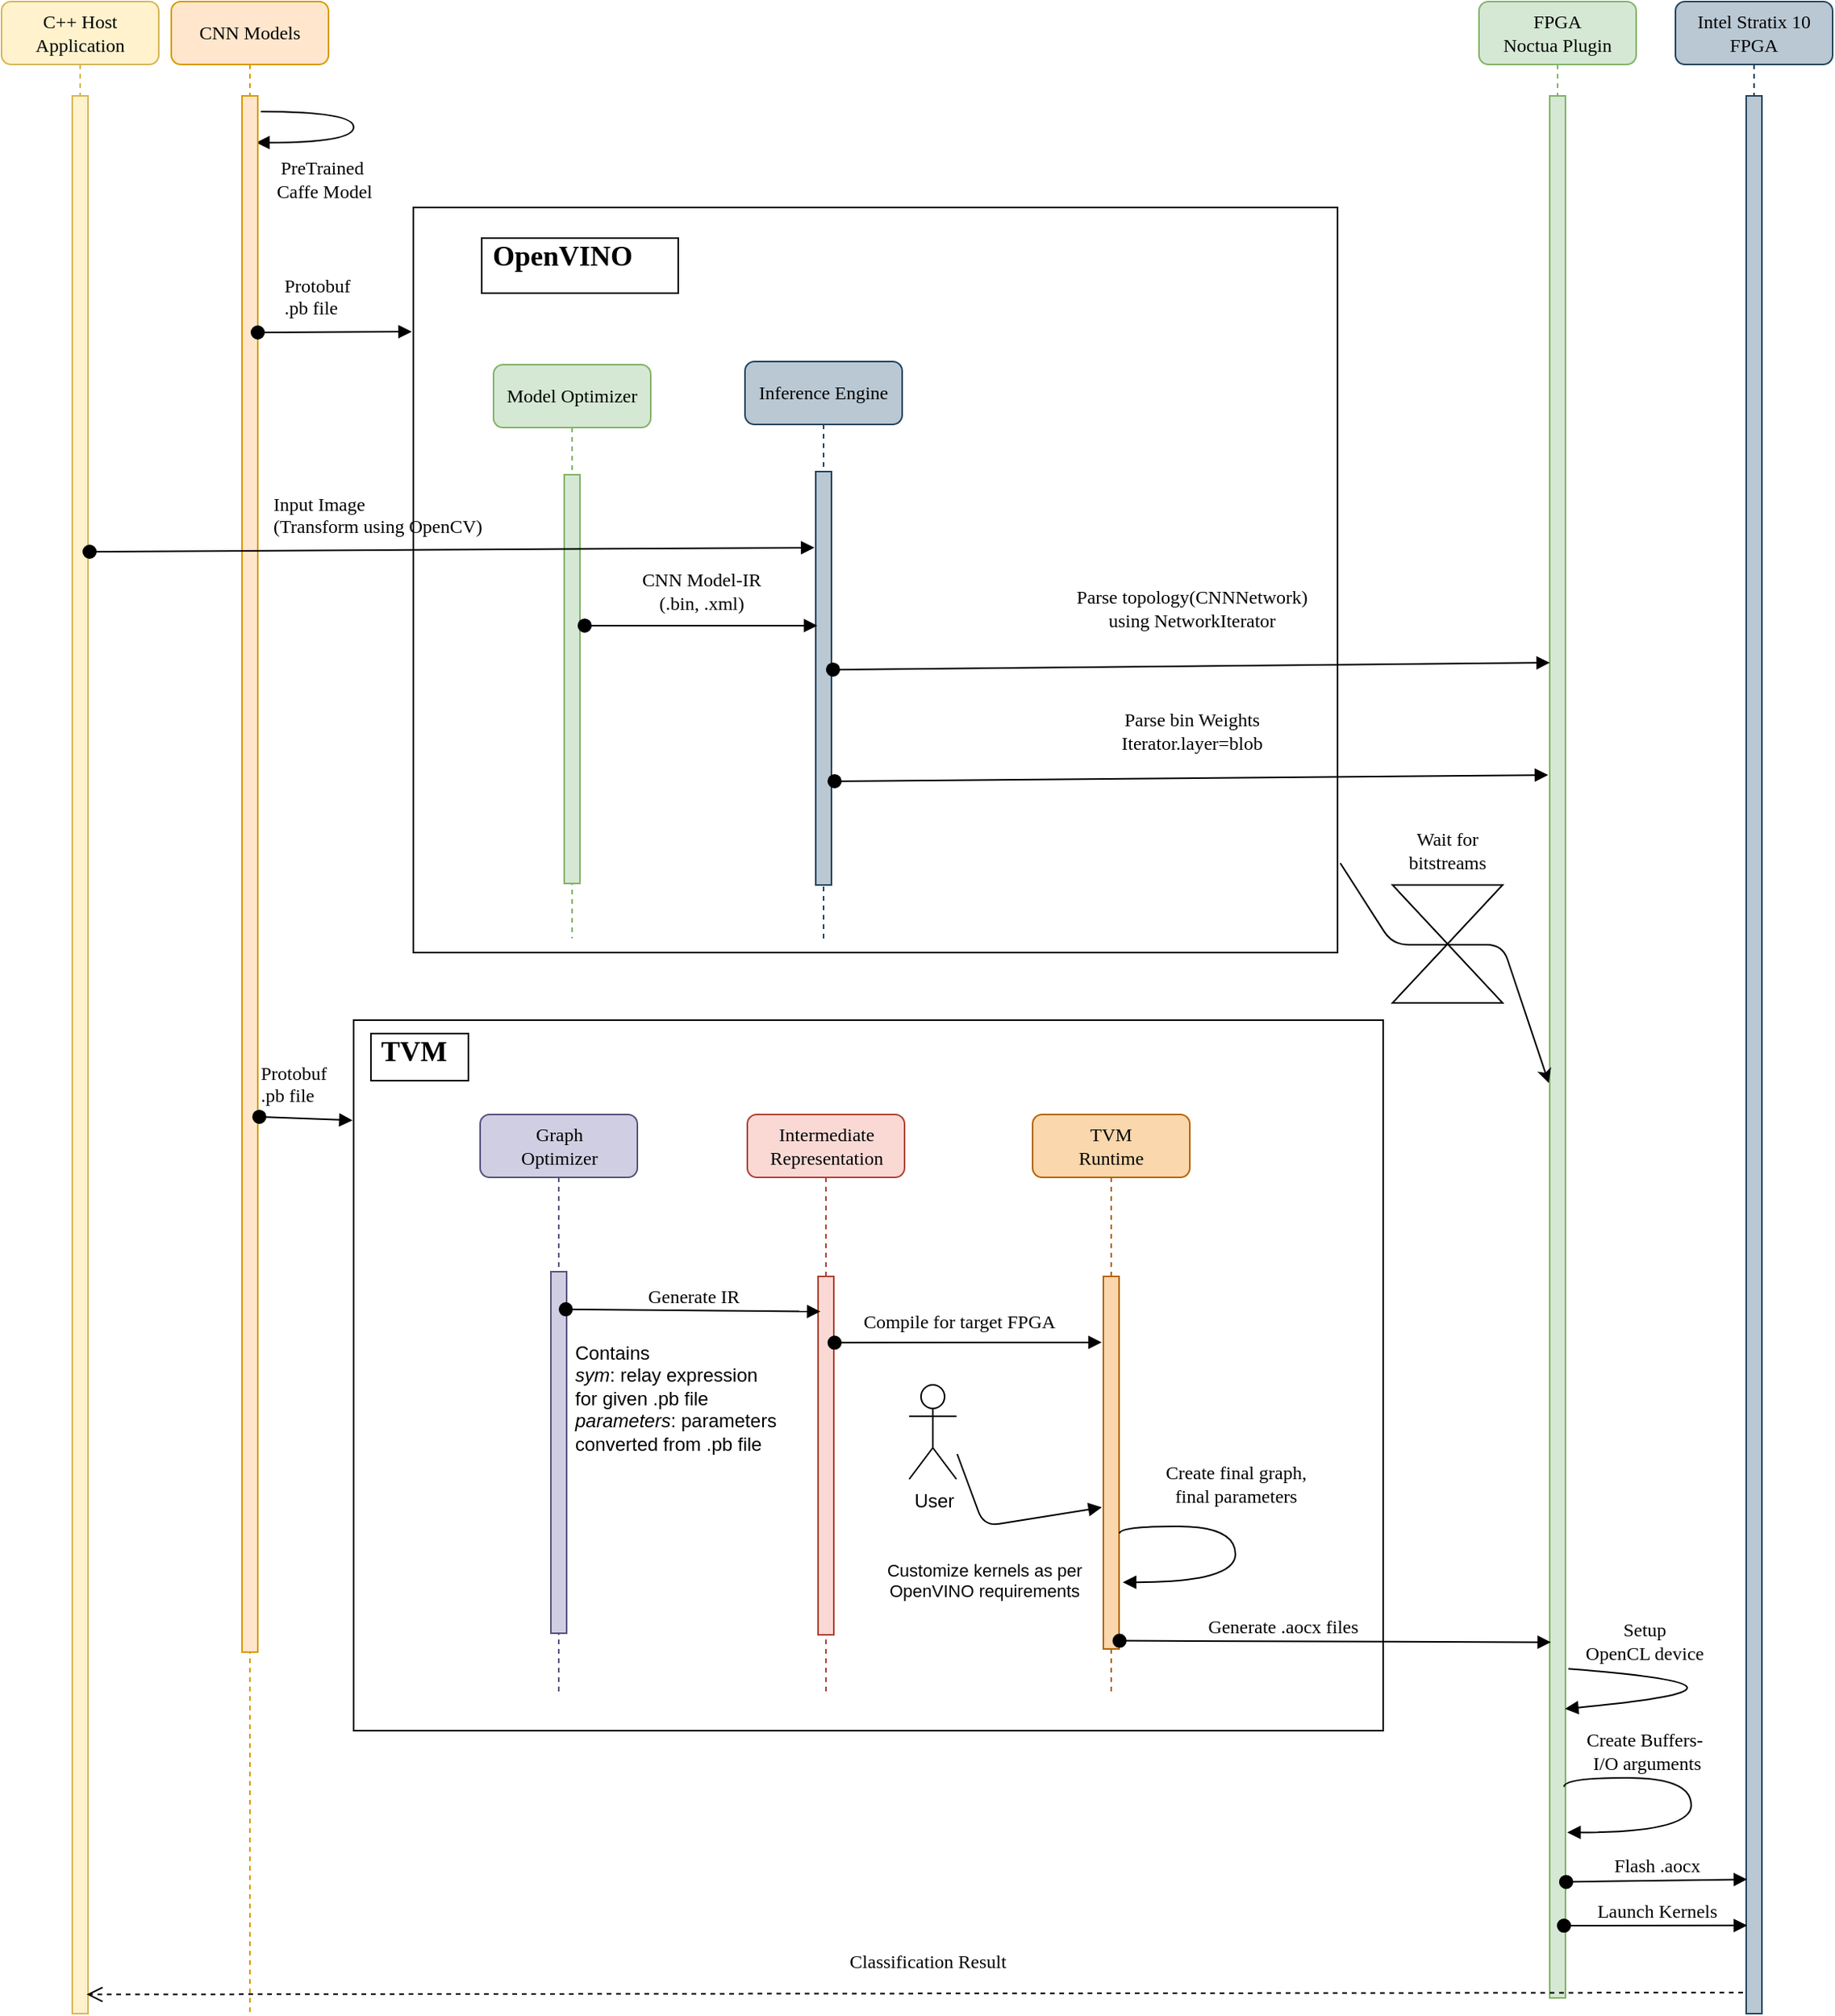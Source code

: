 <mxfile version="12.0.3" type="device" pages="1"><diagram name="Page-1" id="13e1069c-82ec-6db2-03f1-153e76fe0fe0"><mxGraphModel dx="1316" dy="990" grid="1" gridSize="10" guides="1" tooltips="1" connect="1" arrows="1" fold="1" page="1" pageScale="1" pageWidth="1100" pageHeight="850" background="#ffffff" math="0" shadow="0"><root><mxCell id="0"/><mxCell id="1" parent="0"/><mxCell id="7baba1c4bc27f4b0-2" value="CNN Models" style="shape=umlLifeline;perimeter=lifelinePerimeter;whiteSpace=wrap;html=1;container=1;collapsible=0;recursiveResize=0;outlineConnect=0;rounded=1;shadow=0;comic=0;labelBackgroundColor=none;strokeColor=#d79b00;strokeWidth=1;fillColor=#ffe6cc;fontFamily=Verdana;fontSize=12;align=center;" parent="1" vertex="1"><mxGeometry x="113" y="30" width="100" height="1280" as="geometry"/></mxCell><mxCell id="g6lhivsEpM_lm4EANCUR-20" value="&lt;font style=&quot;font-size: 12px&quot;&gt;PreTrained&amp;nbsp;&lt;br&gt;Caffe Model&lt;/font&gt;" style="html=1;verticalAlign=bottom;endArrow=block;labelBackgroundColor=none;fontFamily=Verdana;fontSize=12;elbow=vertical;edgeStyle=orthogonalEdgeStyle;curved=1;entryX=0.9;entryY=0.03;entryDx=0;entryDy=0;entryPerimeter=0;" parent="7baba1c4bc27f4b0-2" target="7baba1c4bc27f4b0-10" edge="1"><mxGeometry x="0.39" y="40" relative="1" as="geometry"><mxPoint x="57" y="70" as="sourcePoint"/><mxPoint x="61.5" y="179" as="targetPoint"/><Array as="points"><mxPoint x="116" y="70"/><mxPoint x="116" y="90"/></Array><mxPoint as="offset"/></mxGeometry></mxCell><mxCell id="7baba1c4bc27f4b0-10" value="" style="html=1;points=[];perimeter=orthogonalPerimeter;rounded=0;shadow=0;comic=0;labelBackgroundColor=none;strokeColor=#d79b00;strokeWidth=1;fillColor=#ffe6cc;fontFamily=Verdana;fontSize=12;align=center;" parent="7baba1c4bc27f4b0-2" vertex="1"><mxGeometry x="45" y="60" width="10" height="990" as="geometry"/></mxCell><mxCell id="7baba1c4bc27f4b0-5" value="FPGA&lt;br&gt;Noctua Plugin" style="shape=umlLifeline;perimeter=lifelinePerimeter;whiteSpace=wrap;html=1;container=1;collapsible=0;recursiveResize=0;outlineConnect=0;rounded=1;shadow=0;comic=0;labelBackgroundColor=none;strokeColor=#82b366;strokeWidth=1;fillColor=#d5e8d4;fontFamily=Verdana;fontSize=12;align=center;" parent="1" vertex="1"><mxGeometry x="945" y="30" width="100" height="1270" as="geometry"/></mxCell><mxCell id="7baba1c4bc27f4b0-22" value="" style="html=1;points=[];perimeter=orthogonalPerimeter;rounded=0;shadow=0;comic=0;labelBackgroundColor=none;strokeColor=#82b366;strokeWidth=1;fillColor=#d5e8d4;fontFamily=Verdana;fontSize=12;align=center;" parent="7baba1c4bc27f4b0-5" vertex="1"><mxGeometry x="45" y="60" width="10" height="1210" as="geometry"/></mxCell><mxCell id="1Hu1JdSO4Mwor8eRwAM3-183" value="Setup &lt;br&gt;OpenCL device&lt;br&gt;" style="html=1;verticalAlign=bottom;endArrow=block;labelBackgroundColor=none;fontFamily=Verdana;fontSize=12;elbow=vertical;edgeStyle=orthogonalEdgeStyle;curved=1;exitX=1.183;exitY=0.827;exitDx=0;exitDy=0;exitPerimeter=0;entryX=0.976;entryY=0.848;entryDx=0;entryDy=0;entryPerimeter=0;" parent="7baba1c4bc27f4b0-5" source="7baba1c4bc27f4b0-22" target="7baba1c4bc27f4b0-22" edge="1"><mxGeometry x="-0.679" y="4" relative="1" as="geometry"><mxPoint x="75" y="1100" as="sourcePoint"/><mxPoint x="75" y="1133.793" as="targetPoint"/><Array as="points"><mxPoint x="205" y="1072"/></Array><mxPoint as="offset"/></mxGeometry></mxCell><mxCell id="1Hu1JdSO4Mwor8eRwAM3-184" value="Create Buffers-&lt;br&gt;&amp;nbsp;I/O arguments&lt;br&gt;" style="html=1;verticalAlign=bottom;endArrow=block;labelBackgroundColor=none;fontFamily=Verdana;fontSize=12;elbow=vertical;edgeStyle=orthogonalEdgeStyle;curved=1;exitX=0.907;exitY=0.889;exitDx=0;exitDy=0;exitPerimeter=0;entryX=1.114;entryY=0.913;entryDx=0;entryDy=0;entryPerimeter=0;" parent="7baba1c4bc27f4b0-5" source="7baba1c4bc27f4b0-22" target="7baba1c4bc27f4b0-22" edge="1"><mxGeometry x="-0.431" relative="1" as="geometry"><mxPoint x="75" y="1140" as="sourcePoint"/><mxPoint x="65.345" y="1200" as="targetPoint"/><Array as="points"><mxPoint x="54" y="1130"/><mxPoint x="135" y="1130"/><mxPoint x="135" y="1165"/></Array><mxPoint as="offset"/></mxGeometry></mxCell><mxCell id="7baba1c4bc27f4b0-6" value="&lt;font color=&quot;#000000&quot;&gt;Intel Stratix 10 FPGA&lt;/font&gt;" style="shape=umlLifeline;perimeter=lifelinePerimeter;whiteSpace=wrap;html=1;container=1;collapsible=0;recursiveResize=0;outlineConnect=0;rounded=1;shadow=0;comic=0;labelBackgroundColor=none;strokeColor=#23445d;strokeWidth=1;fillColor=#bac8d3;fontFamily=Verdana;fontSize=12;align=center;gradientDirection=west;" parent="1" vertex="1"><mxGeometry x="1070" y="30" width="100" height="1280" as="geometry"/></mxCell><mxCell id="g6lhivsEpM_lm4EANCUR-43" value="" style="html=1;points=[];perimeter=orthogonalPerimeter;rounded=0;shadow=0;comic=0;labelBackgroundColor=none;strokeColor=#23445d;strokeWidth=1;fillColor=#bac8d3;fontFamily=Verdana;fontSize=12;align=center;" parent="7baba1c4bc27f4b0-6" vertex="1"><mxGeometry x="45" y="60" width="10" height="1220" as="geometry"/></mxCell><mxCell id="7baba1c4bc27f4b0-8" value="C++ Host Application" style="shape=umlLifeline;perimeter=lifelinePerimeter;whiteSpace=wrap;html=1;container=1;collapsible=0;recursiveResize=0;outlineConnect=0;rounded=1;shadow=0;comic=0;labelBackgroundColor=none;strokeColor=#d6b656;strokeWidth=1;fillColor=#fff2cc;fontFamily=Verdana;fontSize=12;align=center;" parent="1" vertex="1"><mxGeometry x="5" y="30" width="100" height="1280" as="geometry"/></mxCell><mxCell id="7baba1c4bc27f4b0-9" value="" style="html=1;points=[];perimeter=orthogonalPerimeter;rounded=0;shadow=0;comic=0;labelBackgroundColor=none;strokeColor=#d6b656;strokeWidth=1;fillColor=#fff2cc;fontFamily=Verdana;fontSize=12;align=center;" parent="7baba1c4bc27f4b0-8" vertex="1"><mxGeometry x="45" y="60" width="10" height="1220" as="geometry"/></mxCell><mxCell id="g6lhivsEpM_lm4EANCUR-81" value="&lt;font style=&quot;font-size: 12px&quot; face=&quot;Verdana&quot;&gt;Flash .aocx&lt;br&gt;&lt;/font&gt;" style="html=1;verticalAlign=bottom;startArrow=oval;startFill=1;endArrow=block;startSize=8;exitX=1.045;exitY=0.939;exitDx=0;exitDy=0;exitPerimeter=0;entryX=0.062;entryY=0.93;entryDx=0;entryDy=0;entryPerimeter=0;" parent="1" source="7baba1c4bc27f4b0-22" target="g6lhivsEpM_lm4EANCUR-43" edge="1"><mxGeometry width="60" relative="1" as="geometry"><mxPoint x="810" y="1000" as="sourcePoint"/><mxPoint x="1099" y="1219" as="targetPoint"/></mxGeometry></mxCell><mxCell id="g6lhivsEpM_lm4EANCUR-83" value="&lt;font style=&quot;font-size: 12px&quot; face=&quot;Verdana&quot;&gt;Launch Kernels&lt;/font&gt;" style="html=1;verticalAlign=bottom;startArrow=oval;startFill=1;endArrow=block;startSize=8;exitX=0.907;exitY=0.962;exitDx=0;exitDy=0;exitPerimeter=0;entryX=0.062;entryY=0.954;entryDx=0;entryDy=0;entryPerimeter=0;" parent="1" source="7baba1c4bc27f4b0-22" target="g6lhivsEpM_lm4EANCUR-43" edge="1"><mxGeometry width="60" relative="1" as="geometry"><mxPoint x="820" y="1030" as="sourcePoint"/><mxPoint x="880" y="1030" as="targetPoint"/></mxGeometry></mxCell><mxCell id="g6lhivsEpM_lm4EANCUR-86" value="&lt;font style=&quot;font-size: 12px&quot; face=&quot;Verdana&quot;&gt;Classification Result&lt;/font&gt;" style="html=1;verticalAlign=bottom;endArrow=open;dashed=1;endSize=8;exitX=-0.2;exitY=0.989;exitDx=0;exitDy=0;exitPerimeter=0;entryX=0.914;entryY=0.99;entryDx=0;entryDy=0;entryPerimeter=0;" parent="1" source="g6lhivsEpM_lm4EANCUR-43" target="7baba1c4bc27f4b0-9" edge="1"><mxGeometry x="-0.015" y="-11" relative="1" as="geometry"><mxPoint x="840" y="1060" as="sourcePoint"/><mxPoint x="320" y="1060" as="targetPoint"/><mxPoint as="offset"/></mxGeometry></mxCell><mxCell id="1Hu1JdSO4Mwor8eRwAM3-62" value="" style="rounded=0;whiteSpace=wrap;html=1;" parent="1" vertex="1"><mxGeometry x="229" y="678" width="655" height="452" as="geometry"/></mxCell><mxCell id="1Hu1JdSO4Mwor8eRwAM3-63" value="&lt;font style=&quot;font-size: 18px&quot;&gt;&lt;b&gt;&amp;nbsp;TVM&lt;/b&gt;&lt;/font&gt;" style="shape=note;whiteSpace=wrap;html=1;size=0;verticalAlign=top;align=left;spacingTop=-6;rounded=0;shadow=0;comic=0;labelBackgroundColor=none;strokeColor=#000000;strokeWidth=1;fillColor=#FFFFFF;fontFamily=Verdana;fontSize=12;fontColor=#000000;" parent="1" vertex="1"><mxGeometry x="240" y="686.5" width="62" height="30" as="geometry"/></mxCell><mxCell id="1Hu1JdSO4Mwor8eRwAM3-64" value="Graph&lt;br&gt;Optimizer&lt;br&gt;" style="shape=umlLifeline;perimeter=lifelinePerimeter;whiteSpace=wrap;html=1;container=1;collapsible=0;recursiveResize=0;outlineConnect=0;rounded=1;shadow=0;comic=0;labelBackgroundColor=none;strokeColor=#56517e;strokeWidth=1;fillColor=#d0cee2;fontFamily=Verdana;fontSize=12;align=center;" parent="1" vertex="1"><mxGeometry x="309.5" y="738" width="100" height="370" as="geometry"/></mxCell><mxCell id="1Hu1JdSO4Mwor8eRwAM3-65" value="" style="html=1;points=[];perimeter=orthogonalPerimeter;rounded=0;shadow=0;comic=0;labelBackgroundColor=none;strokeColor=#56517e;strokeWidth=1;fillColor=#d0cee2;fontFamily=Verdana;fontSize=12;align=center;" parent="1Hu1JdSO4Mwor8eRwAM3-64" vertex="1"><mxGeometry x="45" y="100" width="10" height="230" as="geometry"/></mxCell><mxCell id="1Hu1JdSO4Mwor8eRwAM3-66" value="Intermediate&lt;br&gt;Representation&lt;br&gt;" style="shape=umlLifeline;perimeter=lifelinePerimeter;whiteSpace=wrap;html=1;container=1;collapsible=0;recursiveResize=0;outlineConnect=0;rounded=1;shadow=0;comic=0;labelBackgroundColor=none;strokeColor=#ae4132;strokeWidth=1;fillColor=#fad9d5;fontFamily=Verdana;fontSize=12;align=center;" parent="1" vertex="1"><mxGeometry x="479.5" y="738" width="100" height="370" as="geometry"/></mxCell><mxCell id="1Hu1JdSO4Mwor8eRwAM3-67" value="" style="html=1;points=[];perimeter=orthogonalPerimeter;fillColor=#fad9d5;strokeColor=#ae4132;" parent="1Hu1JdSO4Mwor8eRwAM3-66" vertex="1"><mxGeometry x="45" y="103" width="10" height="228" as="geometry"/></mxCell><mxCell id="1Hu1JdSO4Mwor8eRwAM3-68" value="TVM&lt;br&gt;Runtime&lt;br&gt;" style="shape=umlLifeline;perimeter=lifelinePerimeter;whiteSpace=wrap;html=1;container=1;collapsible=0;recursiveResize=0;outlineConnect=0;rounded=1;shadow=0;comic=0;labelBackgroundColor=none;strokeColor=#b46504;strokeWidth=1;fillColor=#fad7ac;fontFamily=Verdana;fontSize=12;align=center;" parent="1" vertex="1"><mxGeometry x="661" y="738" width="100" height="370" as="geometry"/></mxCell><mxCell id="1Hu1JdSO4Mwor8eRwAM3-69" value="" style="html=1;points=[];perimeter=orthogonalPerimeter;rounded=0;shadow=0;comic=0;labelBackgroundColor=none;strokeColor=#b46504;strokeWidth=1;fillColor=#fad7ac;fontFamily=Verdana;fontSize=12;align=center;" parent="1Hu1JdSO4Mwor8eRwAM3-68" vertex="1"><mxGeometry x="45" y="103" width="10" height="237" as="geometry"/></mxCell><mxCell id="1Hu1JdSO4Mwor8eRwAM3-70" value="Create final graph,&lt;br&gt;final parameters&lt;br&gt;" style="html=1;verticalAlign=bottom;endArrow=block;labelBackgroundColor=none;fontFamily=Verdana;fontSize=12;elbow=vertical;edgeStyle=orthogonalEdgeStyle;curved=1;entryX=1.238;entryY=0.821;entryDx=0;entryDy=0;entryPerimeter=0;exitX=1.031;exitY=0.69;exitDx=0;exitDy=0;exitPerimeter=0;" parent="1Hu1JdSO4Mwor8eRwAM3-68" source="1Hu1JdSO4Mwor8eRwAM3-69" target="1Hu1JdSO4Mwor8eRwAM3-69" edge="1"><mxGeometry x="-0.156" y="-10" relative="1" as="geometry"><mxPoint x="58" y="166" as="sourcePoint"/><mxPoint x="80" y="200" as="targetPoint"/><Array as="points"><mxPoint x="55" y="262"/><mxPoint x="129" y="262"/><mxPoint x="129" y="298"/></Array><mxPoint x="10" y="-10" as="offset"/></mxGeometry></mxCell><mxCell id="1Hu1JdSO4Mwor8eRwAM3-71" value="" style="html=1;verticalAlign=bottom;startArrow=oval;startFill=1;endArrow=block;startSize=8;entryX=-0.001;entryY=0.141;entryDx=0;entryDy=0;entryPerimeter=0;exitX=1.1;exitY=0.656;exitDx=0;exitDy=0;exitPerimeter=0;" parent="1" source="7baba1c4bc27f4b0-10" target="1Hu1JdSO4Mwor8eRwAM3-62" edge="1"><mxGeometry x="-0.143" y="-20" width="60" relative="1" as="geometry"><mxPoint x="170" y="1040" as="sourcePoint"/><mxPoint x="543.206" y="990.412" as="targetPoint"/><Array as="points"/><mxPoint as="offset"/></mxGeometry></mxCell><mxCell id="1Hu1JdSO4Mwor8eRwAM3-72" value="&lt;font face=&quot;Verdana&quot; style=&quot;font-size: 12px&quot;&gt;Generate IR&lt;/font&gt;" style="html=1;verticalAlign=bottom;startArrow=oval;startFill=1;endArrow=block;startSize=8;exitX=0.95;exitY=0.104;exitDx=0;exitDy=0;exitPerimeter=0;entryX=0.15;entryY=0.098;entryDx=0;entryDy=0;entryPerimeter=0;" parent="1" source="1Hu1JdSO4Mwor8eRwAM3-65" target="1Hu1JdSO4Mwor8eRwAM3-67" edge="1"><mxGeometry width="60" relative="1" as="geometry"><mxPoint x="392" y="958.5" as="sourcePoint"/><mxPoint x="452" y="958.5" as="targetPoint"/></mxGeometry></mxCell><mxCell id="1Hu1JdSO4Mwor8eRwAM3-73" value="&lt;font style=&quot;font-size: 12px&quot; face=&quot;Verdana&quot;&gt;Generate .aocx files&lt;/font&gt;" style="html=1;verticalAlign=bottom;startArrow=oval;startFill=1;endArrow=block;startSize=8;exitX=1.031;exitY=0.978;exitDx=0;exitDy=0;exitPerimeter=0;entryX=0.079;entryY=0.813;entryDx=0;entryDy=0;entryPerimeter=0;" parent="1" source="1Hu1JdSO4Mwor8eRwAM3-69" target="7baba1c4bc27f4b0-22" edge="1"><mxGeometry x="-0.244" width="60" relative="1" as="geometry"><mxPoint x="717" y="1030" as="sourcePoint"/><mxPoint x="978" y="1030" as="targetPoint"/><Array as="points"/><mxPoint as="offset"/></mxGeometry></mxCell><mxCell id="1Hu1JdSO4Mwor8eRwAM3-74" value="Contains&lt;br&gt;&lt;i&gt;sym&lt;/i&gt;: relay expression&lt;br&gt;for given .pb file&lt;br&gt;&lt;i&gt;parameters&lt;/i&gt;: parameters &lt;br&gt;converted&amp;nbsp;from .pb file&lt;br&gt;" style="text;html=1;resizable=0;points=[];autosize=1;align=left;verticalAlign=top;spacingTop=-4;" parent="1" vertex="1"><mxGeometry x="368" y="880" width="150" height="70" as="geometry"/></mxCell><mxCell id="1Hu1JdSO4Mwor8eRwAM3-75" value="User" style="shape=umlActor;verticalLabelPosition=bottom;labelBackgroundColor=#ffffff;verticalAlign=top;html=1;" parent="1" vertex="1"><mxGeometry x="582.5" y="910" width="30" height="60" as="geometry"/></mxCell><mxCell id="1Hu1JdSO4Mwor8eRwAM3-76" value="Customize kernels as per&lt;br&gt;OpenVINO requirements&lt;br&gt;" style="html=1;verticalAlign=bottom;endArrow=block;entryX=-0.1;entryY=0.62;entryDx=0;entryDy=0;entryPerimeter=0;" parent="1" target="1Hu1JdSO4Mwor8eRwAM3-69" edge="1"><mxGeometry x="-0.215" y="-50" width="80" relative="1" as="geometry"><mxPoint x="613" y="954" as="sourcePoint"/><mxPoint x="740" y="1105" as="targetPoint"/><Array as="points"><mxPoint x="630" y="1000"/></Array><mxPoint x="-8" y="1" as="offset"/></mxGeometry></mxCell><mxCell id="1Hu1JdSO4Mwor8eRwAM3-77" value="&lt;font face=&quot;Verdana&quot;&gt;Protobuf &lt;br&gt;.pb file&lt;/font&gt;" style="text;html=1;resizable=0;points=[];autosize=1;align=left;verticalAlign=top;spacingTop=-4;" parent="1" vertex="1"><mxGeometry x="168" y="701.5" width="70" height="30" as="geometry"/></mxCell><mxCell id="1Hu1JdSO4Mwor8eRwAM3-78" value="&lt;font style=&quot;font-size: 12px&quot; face=&quot;Verdana&quot;&gt;Compile for target FPGA&lt;/font&gt;" style="html=1;verticalAlign=bottom;startArrow=oval;startFill=1;endArrow=block;startSize=8;exitX=1.05;exitY=0.185;exitDx=0;exitDy=0;exitPerimeter=0;entryX=-0.1;entryY=0.177;entryDx=0;entryDy=0;entryPerimeter=0;" parent="1" source="1Hu1JdSO4Mwor8eRwAM3-67" target="1Hu1JdSO4Mwor8eRwAM3-69" edge="1"><mxGeometry x="-0.065" y="4" width="60" relative="1" as="geometry"><mxPoint x="601" y="900" as="sourcePoint"/><mxPoint x="661" y="900" as="targetPoint"/><mxPoint as="offset"/></mxGeometry></mxCell><mxCell id="1Hu1JdSO4Mwor8eRwAM3-148" value="" style="rounded=0;whiteSpace=wrap;html=1;" parent="1" vertex="1"><mxGeometry x="267" y="161" width="588" height="474" as="geometry"/></mxCell><mxCell id="1Hu1JdSO4Mwor8eRwAM3-149" value="&lt;font style=&quot;font-size: 18px&quot;&gt;&lt;b&gt;&amp;nbsp;OpenVINO&amp;nbsp;&lt;/b&gt;&lt;/font&gt;" style="shape=note;whiteSpace=wrap;html=1;size=0;verticalAlign=top;align=left;spacingTop=-6;rounded=0;shadow=0;comic=0;labelBackgroundColor=none;strokeColor=#000000;strokeWidth=1;fillColor=#FFFFFF;fontFamily=Verdana;fontSize=12;fontColor=#000000;" parent="1" vertex="1"><mxGeometry x="310.5" y="180.5" width="125" height="35" as="geometry"/></mxCell><mxCell id="1Hu1JdSO4Mwor8eRwAM3-150" value="" style="html=1;verticalAlign=bottom;startArrow=oval;startFill=1;endArrow=block;startSize=8;entryX=-0.1;entryY=0.83;entryDx=0;entryDy=0;entryPerimeter=0;" parent="1" edge="1"><mxGeometry x="-0.143" y="-20" width="60" relative="1" as="geometry"><mxPoint x="168" y="240.5" as="sourcePoint"/><mxPoint x="266.0" y="240" as="targetPoint"/><mxPoint as="offset"/></mxGeometry></mxCell><mxCell id="1Hu1JdSO4Mwor8eRwAM3-151" value="Model Optimizer" style="shape=umlLifeline;perimeter=lifelinePerimeter;whiteSpace=wrap;html=1;container=1;collapsible=0;recursiveResize=0;outlineConnect=0;rounded=1;shadow=0;comic=0;labelBackgroundColor=none;strokeColor=#82b366;strokeWidth=1;fillColor=#d5e8d4;fontFamily=Verdana;fontSize=12;align=center;" parent="1" vertex="1"><mxGeometry x="318" y="261" width="100" height="365" as="geometry"/></mxCell><mxCell id="1Hu1JdSO4Mwor8eRwAM3-152" value="" style="html=1;points=[];perimeter=orthogonalPerimeter;rounded=0;shadow=0;comic=0;labelBackgroundColor=none;strokeColor=#82b366;strokeWidth=1;fillColor=#d5e8d4;fontFamily=Verdana;fontSize=12;align=center;" parent="1Hu1JdSO4Mwor8eRwAM3-151" vertex="1"><mxGeometry x="45" y="70" width="10" height="260" as="geometry"/></mxCell><mxCell id="1Hu1JdSO4Mwor8eRwAM3-153" value="Inference Engine" style="shape=umlLifeline;perimeter=lifelinePerimeter;whiteSpace=wrap;html=1;container=1;collapsible=0;recursiveResize=0;outlineConnect=0;rounded=1;shadow=0;comic=0;labelBackgroundColor=none;strokeColor=#23445d;strokeWidth=1;fillColor=#bac8d3;fontFamily=Verdana;fontSize=12;align=center;" parent="1" vertex="1"><mxGeometry x="478" y="259" width="100" height="367" as="geometry"/></mxCell><mxCell id="1Hu1JdSO4Mwor8eRwAM3-154" value="" style="html=1;points=[];perimeter=orthogonalPerimeter;fillColor=#bac8d3;strokeColor=#23445d;" parent="1Hu1JdSO4Mwor8eRwAM3-153" vertex="1"><mxGeometry x="45" y="70" width="10" height="263" as="geometry"/></mxCell><mxCell id="1Hu1JdSO4Mwor8eRwAM3-155" value="&lt;font style=&quot;font-size: 12px&quot; face=&quot;Verdana&quot;&gt;CNN Model-IR&lt;br&gt;(.bin, .xml)&lt;/font&gt;" style="html=1;verticalAlign=bottom;startArrow=oval;startFill=1;endArrow=block;startSize=8;exitX=1.3;exitY=0.369;exitDx=0;exitDy=0;exitPerimeter=0;" parent="1" source="1Hu1JdSO4Mwor8eRwAM3-152" edge="1"><mxGeometry x="0.001" y="5" width="60" relative="1" as="geometry"><mxPoint x="388" y="400.5" as="sourcePoint"/><mxPoint x="524" y="427" as="targetPoint"/><Array as="points"/><mxPoint as="offset"/></mxGeometry></mxCell><mxCell id="1Hu1JdSO4Mwor8eRwAM3-156" value="&lt;font style=&quot;font-size: 12px&quot; face=&quot;Verdana&quot;&gt;Parse topology(CNNNetwork)&lt;br&gt;using NetworkIterator&lt;/font&gt;&lt;br&gt;" style="html=1;verticalAlign=bottom;startArrow=oval;startFill=1;endArrow=block;startSize=8;exitX=1.1;exitY=0.479;exitDx=0;exitDy=0;exitPerimeter=0;entryX=0.01;entryY=0.298;entryDx=0;entryDy=0;entryPerimeter=0;" parent="1" source="1Hu1JdSO4Mwor8eRwAM3-154" target="7baba1c4bc27f4b0-22" edge="1"><mxGeometry y="20" width="60" relative="1" as="geometry"><mxPoint x="538" y="400.5" as="sourcePoint"/><mxPoint x="990" y="444" as="targetPoint"/><mxPoint as="offset"/></mxGeometry></mxCell><mxCell id="1Hu1JdSO4Mwor8eRwAM3-157" value="&lt;font style=&quot;font-size: 12px&quot; face=&quot;Verdana&quot;&gt;Parse bin Weights&lt;br&gt;&lt;/font&gt;&lt;font face=&quot;Verdana&quot; style=&quot;font-size: 12px&quot;&gt;Iterator.layer=blob&lt;/font&gt;&lt;br&gt;" style="html=1;verticalAlign=bottom;startArrow=oval;startFill=1;endArrow=block;startSize=8;exitX=1.2;exitY=0.749;exitDx=0;exitDy=0;exitPerimeter=0;" parent="1" source="1Hu1JdSO4Mwor8eRwAM3-154" edge="1"><mxGeometry x="0.001" y="13" width="60" relative="1" as="geometry"><mxPoint x="537" y="479" as="sourcePoint"/><mxPoint x="989" y="522" as="targetPoint"/><Array as="points"/><mxPoint as="offset"/></mxGeometry></mxCell><mxCell id="1Hu1JdSO4Mwor8eRwAM3-158" value="&lt;font face=&quot;Verdana&quot;&gt;Protobuf &lt;br&gt;.pb file&lt;/font&gt;" style="text;html=1;resizable=0;points=[];autosize=1;align=left;verticalAlign=top;spacingTop=-4;" parent="1" vertex="1"><mxGeometry x="182.5" y="200.5" width="70" height="30" as="geometry"/></mxCell><mxCell id="1Hu1JdSO4Mwor8eRwAM3-166" value="" style="html=1;verticalAlign=bottom;startArrow=oval;startFill=1;endArrow=block;startSize=8;entryX=-0.081;entryY=0.184;entryDx=0;entryDy=0;entryPerimeter=0;" parent="1" target="1Hu1JdSO4Mwor8eRwAM3-154" edge="1"><mxGeometry x="-0.143" y="-20" width="60" relative="1" as="geometry"><mxPoint x="61" y="380" as="sourcePoint"/><mxPoint x="522" y="376" as="targetPoint"/><mxPoint as="offset"/></mxGeometry></mxCell><mxCell id="1Hu1JdSO4Mwor8eRwAM3-168" value="&lt;font face=&quot;Verdana&quot;&gt;Input Image&lt;br&gt;(Transform using OpenCV)&lt;/font&gt;" style="text;html=1;resizable=0;points=[];autosize=1;align=left;verticalAlign=top;spacingTop=-4;" parent="1" vertex="1"><mxGeometry x="175.5" y="340" width="180" height="30" as="geometry"/></mxCell><mxCell id="1Hu1JdSO4Mwor8eRwAM3-174" value="" style="endArrow=classic;html=1;exitX=1.003;exitY=0.88;exitDx=0;exitDy=0;exitPerimeter=0;entryX=-0.059;entryY=0.519;entryDx=0;entryDy=0;entryPerimeter=0;" parent="1" source="1Hu1JdSO4Mwor8eRwAM3-148" target="7baba1c4bc27f4b0-22" edge="1"><mxGeometry width="50" height="50" relative="1" as="geometry"><mxPoint x="830" y="630" as="sourcePoint"/><mxPoint x="1060" y="630" as="targetPoint"/><Array as="points"><mxPoint x="890" y="630"/><mxPoint x="960" y="630"/></Array></mxGeometry></mxCell><mxCell id="1Hu1JdSO4Mwor8eRwAM3-175" value="" style="shape=collate;whiteSpace=wrap;html=1;" parent="1" vertex="1"><mxGeometry x="890" y="592" width="70" height="75" as="geometry"/></mxCell><mxCell id="1Hu1JdSO4Mwor8eRwAM3-176" value="&lt;font face=&quot;Verdana&quot; style=&quot;font-size: 12px&quot;&gt;Wait for bitstreams&lt;/font&gt;" style="text;html=1;strokeColor=none;fillColor=none;align=center;verticalAlign=middle;whiteSpace=wrap;rounded=0;" parent="1" vertex="1"><mxGeometry x="905" y="560" width="40" height="20" as="geometry"/></mxCell></root></mxGraphModel></diagram></mxfile>